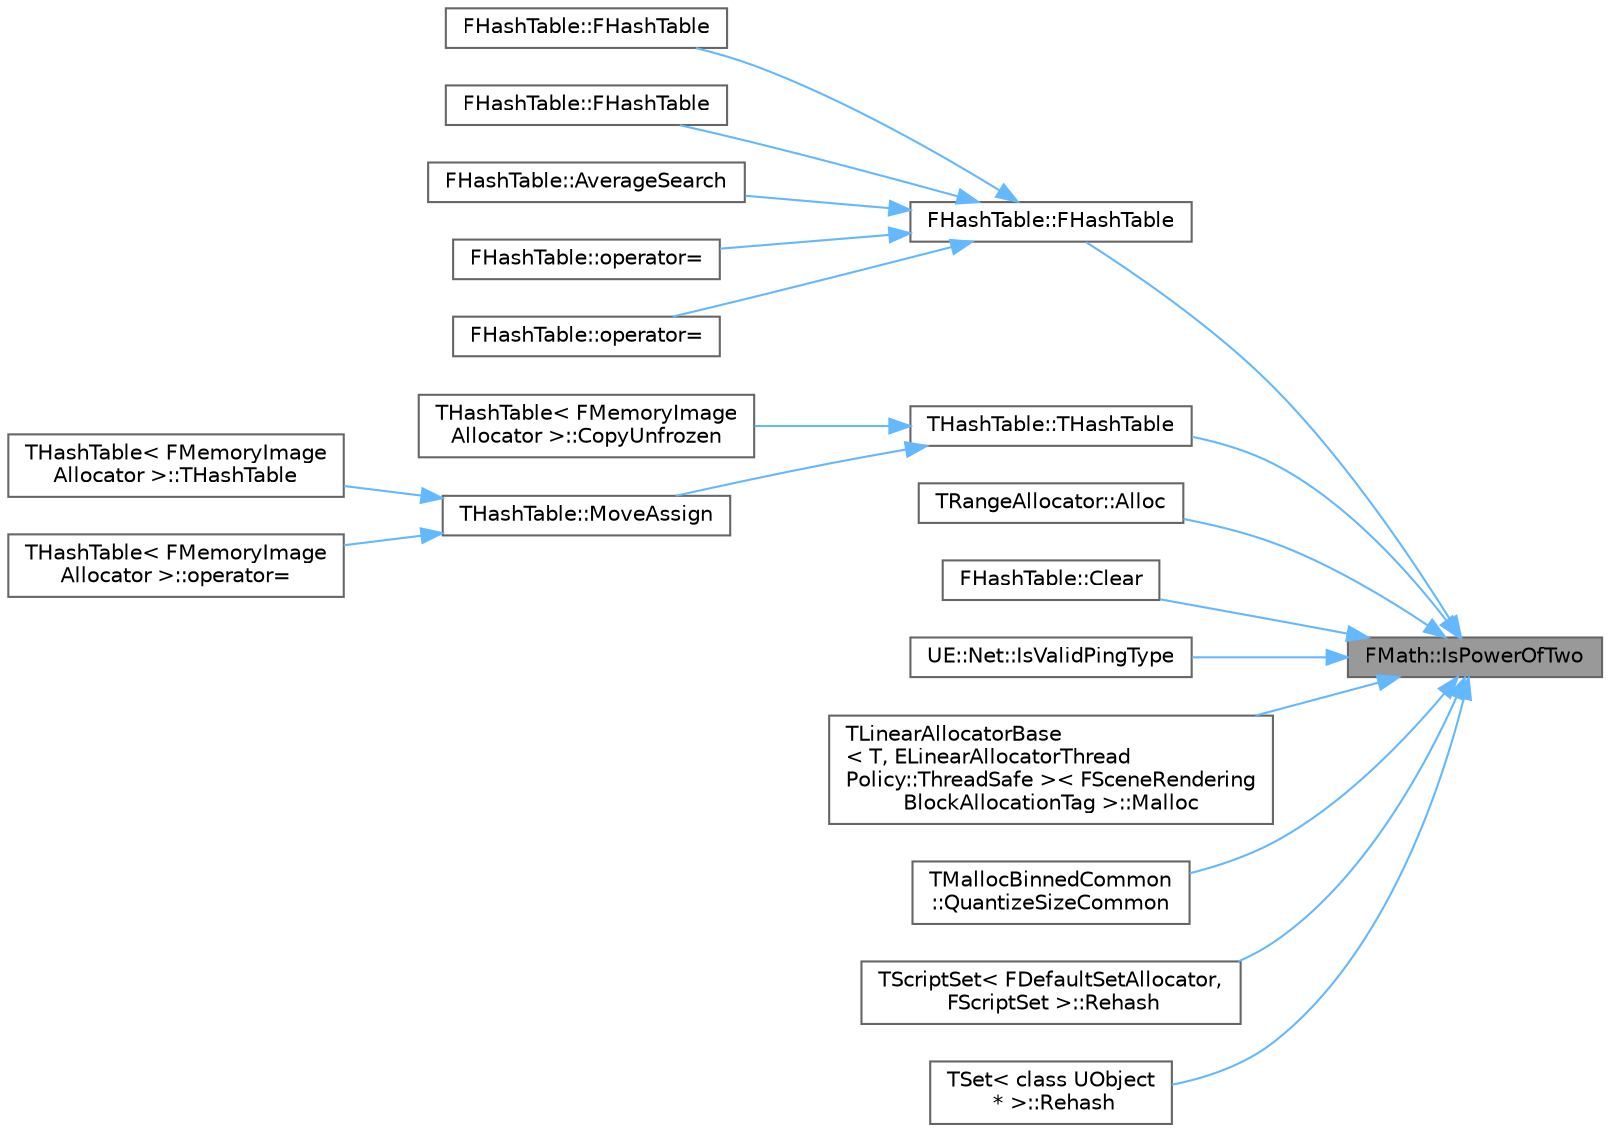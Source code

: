 digraph "FMath::IsPowerOfTwo"
{
 // INTERACTIVE_SVG=YES
 // LATEX_PDF_SIZE
  bgcolor="transparent";
  edge [fontname=Helvetica,fontsize=10,labelfontname=Helvetica,labelfontsize=10];
  node [fontname=Helvetica,fontsize=10,shape=box,height=0.2,width=0.4];
  rankdir="RL";
  Node1 [id="Node000001",label="FMath::IsPowerOfTwo",height=0.2,width=0.4,color="gray40", fillcolor="grey60", style="filled", fontcolor="black",tooltip="Checks whether a number is a power of two."];
  Node1 -> Node2 [id="edge1_Node000001_Node000002",dir="back",color="steelblue1",style="solid",tooltip=" "];
  Node2 [id="Node000002",label="FHashTable::FHashTable",height=0.2,width=0.4,color="grey40", fillcolor="white", style="filled",URL="$d8/d18/classFHashTable.html#a98842a0df0e33a9e1c1fdc6d0244c987",tooltip=" "];
  Node2 -> Node3 [id="edge2_Node000002_Node000003",dir="back",color="steelblue1",style="solid",tooltip=" "];
  Node3 [id="Node000003",label="FHashTable::FHashTable",height=0.2,width=0.4,color="grey40", fillcolor="white", style="filled",URL="$d8/d18/classFHashTable.html#af2ad75b98ad000ef4a0300c2a09d4660",tooltip=" "];
  Node2 -> Node4 [id="edge3_Node000002_Node000004",dir="back",color="steelblue1",style="solid",tooltip=" "];
  Node4 [id="Node000004",label="FHashTable::FHashTable",height=0.2,width=0.4,color="grey40", fillcolor="white", style="filled",URL="$d8/d18/classFHashTable.html#a7baeb5c725183ef6ba178bd6c1cf9098",tooltip=" "];
  Node2 -> Node5 [id="edge4_Node000002_Node000005",dir="back",color="steelblue1",style="solid",tooltip=" "];
  Node5 [id="Node000005",label="FHashTable::AverageSearch",height=0.2,width=0.4,color="grey40", fillcolor="white", style="filled",URL="$d8/d18/classFHashTable.html#a19a588390e033739ba3e97005da353ac",tooltip=" "];
  Node2 -> Node6 [id="edge5_Node000002_Node000006",dir="back",color="steelblue1",style="solid",tooltip=" "];
  Node6 [id="Node000006",label="FHashTable::operator=",height=0.2,width=0.4,color="grey40", fillcolor="white", style="filled",URL="$d8/d18/classFHashTable.html#ae9a2ca5869c89276af8abf9e73eaf667",tooltip=" "];
  Node2 -> Node7 [id="edge6_Node000002_Node000007",dir="back",color="steelblue1",style="solid",tooltip=" "];
  Node7 [id="Node000007",label="FHashTable::operator=",height=0.2,width=0.4,color="grey40", fillcolor="white", style="filled",URL="$d8/d18/classFHashTable.html#aae437cd91a4ac8c8762435e09425a277",tooltip=" "];
  Node1 -> Node8 [id="edge7_Node000001_Node000008",dir="back",color="steelblue1",style="solid",tooltip=" "];
  Node8 [id="Node000008",label="THashTable::THashTable",height=0.2,width=0.4,color="grey40", fillcolor="white", style="filled",URL="$d7/d61/classTHashTable.html#a03025107e4e2274d3bc84a254d8da8da",tooltip=" "];
  Node8 -> Node9 [id="edge8_Node000008_Node000009",dir="back",color="steelblue1",style="solid",tooltip=" "];
  Node9 [id="Node000009",label="THashTable\< FMemoryImage\lAllocator \>::CopyUnfrozen",height=0.2,width=0.4,color="grey40", fillcolor="white", style="filled",URL="$d7/d61/classTHashTable.html#a13be95514b6e746f5e0fccad61cf4ce5",tooltip=" "];
  Node8 -> Node10 [id="edge9_Node000008_Node000010",dir="back",color="steelblue1",style="solid",tooltip=" "];
  Node10 [id="Node000010",label="THashTable::MoveAssign",height=0.2,width=0.4,color="grey40", fillcolor="white", style="filled",URL="$d7/d61/classTHashTable.html#a11f34632e7f2e06ba4c09116fe58a1c0",tooltip=" "];
  Node10 -> Node11 [id="edge10_Node000010_Node000011",dir="back",color="steelblue1",style="solid",tooltip=" "];
  Node11 [id="Node000011",label="THashTable\< FMemoryImage\lAllocator \>::THashTable",height=0.2,width=0.4,color="grey40", fillcolor="white", style="filled",URL="$d7/d61/classTHashTable.html#a42c857f6e6ded81330bb443dcd9454d4",tooltip=" "];
  Node10 -> Node12 [id="edge11_Node000010_Node000012",dir="back",color="steelblue1",style="solid",tooltip=" "];
  Node12 [id="Node000012",label="THashTable\< FMemoryImage\lAllocator \>::operator=",height=0.2,width=0.4,color="grey40", fillcolor="white", style="filled",URL="$d7/d61/classTHashTable.html#adc3cfebe879e0a6e051d080d480a923a",tooltip=" "];
  Node1 -> Node13 [id="edge12_Node000001_Node000013",dir="back",color="steelblue1",style="solid",tooltip=" "];
  Node13 [id="Node000013",label="TRangeAllocator::Alloc",height=0.2,width=0.4,color="grey40", fillcolor="white", style="filled",URL="$d6/d49/classTRangeAllocator.html#ae423cacee3e0218c92696e22a673be76",tooltip=" "];
  Node1 -> Node14 [id="edge13_Node000001_Node000014",dir="back",color="steelblue1",style="solid",tooltip=" "];
  Node14 [id="Node000014",label="FHashTable::Clear",height=0.2,width=0.4,color="grey40", fillcolor="white", style="filled",URL="$d8/d18/classFHashTable.html#a54b7cacdddb8228876bf99f6592672e7",tooltip=" "];
  Node1 -> Node15 [id="edge14_Node000001_Node000015",dir="back",color="steelblue1",style="solid",tooltip=" "];
  Node15 [id="Node000015",label="UE::Net::IsValidPingType",height=0.2,width=0.4,color="grey40", fillcolor="white", style="filled",URL="$d4/d2f/namespaceUE_1_1Net.html#a1da2f3bc9f13e159773db3de3a592010",tooltip="Whether or not an EPingType value is valid."];
  Node1 -> Node16 [id="edge15_Node000001_Node000016",dir="back",color="steelblue1",style="solid",tooltip=" "];
  Node16 [id="Node000016",label="TLinearAllocatorBase\l\< T, ELinearAllocatorThread\lPolicy::ThreadSafe \>\< FSceneRendering\lBlockAllocationTag \>::Malloc",height=0.2,width=0.4,color="grey40", fillcolor="white", style="filled",URL="$dd/d98/classTLinearAllocatorBase.html#a93183741befd52d0c62f574cab9f3382",tooltip=" "];
  Node1 -> Node17 [id="edge16_Node000001_Node000017",dir="back",color="steelblue1",style="solid",tooltip=" "];
  Node17 [id="Node000017",label="TMallocBinnedCommon\l::QuantizeSizeCommon",height=0.2,width=0.4,color="grey40", fillcolor="white", style="filled",URL="$d1/d2b/classTMallocBinnedCommon.html#a06dcaa2fb0fbd9f7658deff2e30702bc",tooltip=" "];
  Node1 -> Node18 [id="edge17_Node000001_Node000018",dir="back",color="steelblue1",style="solid",tooltip=" "];
  Node18 [id="Node000018",label="TScriptSet\< FDefaultSetAllocator,\l FScriptSet \>::Rehash",height=0.2,width=0.4,color="grey40", fillcolor="white", style="filled",URL="$d8/d49/classTScriptSet.html#a7c9453550077b170fa8dde5607a26467",tooltip=" "];
  Node1 -> Node19 [id="edge18_Node000001_Node000019",dir="back",color="steelblue1",style="solid",tooltip=" "];
  Node19 [id="Node000019",label="TSet\< class UObject\l * \>::Rehash",height=0.2,width=0.4,color="grey40", fillcolor="white", style="filled",URL="$d5/d15/classTSet.html#a3e3c9955531f55fa79b8055fffca878c",tooltip=" "];
}
